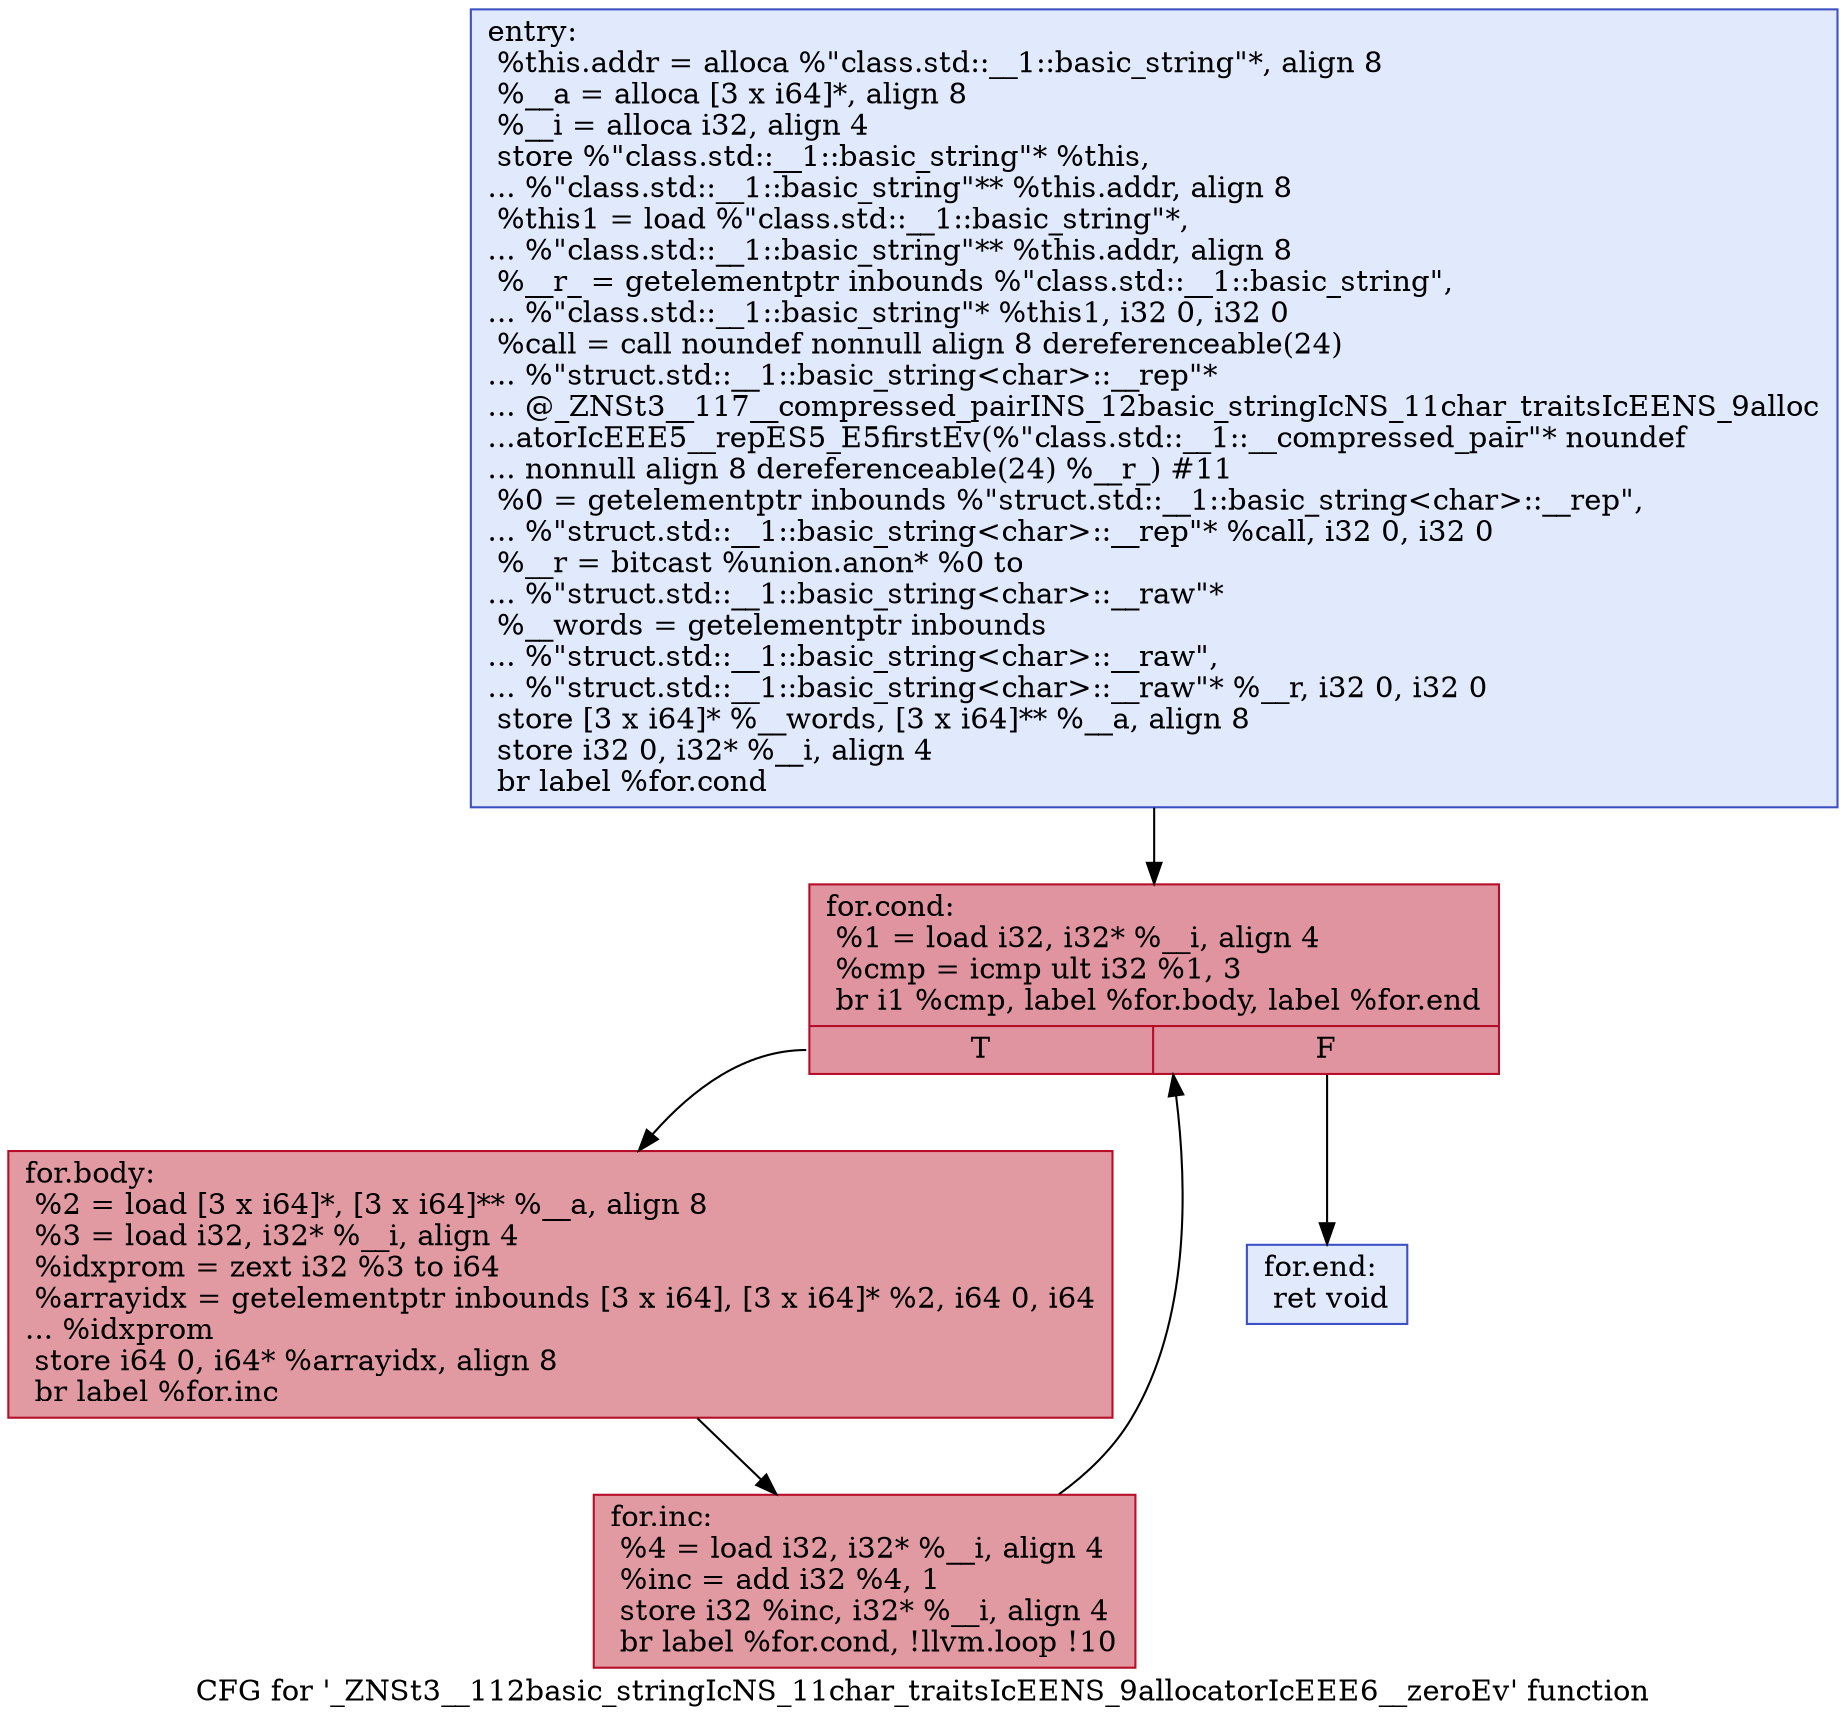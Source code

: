 digraph "CFG for '_ZNSt3__112basic_stringIcNS_11char_traitsIcEENS_9allocatorIcEEE6__zeroEv' function" {
	label="CFG for '_ZNSt3__112basic_stringIcNS_11char_traitsIcEENS_9allocatorIcEEE6__zeroEv' function";

	Node0x600003e7c500 [shape=record,color="#3d50c3ff", style=filled, fillcolor="#b9d0f970",label="{entry:\l  %this.addr = alloca %\"class.std::__1::basic_string\"*, align 8\l  %__a = alloca [3 x i64]*, align 8\l  %__i = alloca i32, align 4\l  store %\"class.std::__1::basic_string\"* %this,\l... %\"class.std::__1::basic_string\"** %this.addr, align 8\l  %this1 = load %\"class.std::__1::basic_string\"*,\l... %\"class.std::__1::basic_string\"** %this.addr, align 8\l  %__r_ = getelementptr inbounds %\"class.std::__1::basic_string\",\l... %\"class.std::__1::basic_string\"* %this1, i32 0, i32 0\l  %call = call noundef nonnull align 8 dereferenceable(24)\l... %\"struct.std::__1::basic_string\<char\>::__rep\"*\l... @_ZNSt3__117__compressed_pairINS_12basic_stringIcNS_11char_traitsIcEENS_9alloc\l...atorIcEEE5__repES5_E5firstEv(%\"class.std::__1::__compressed_pair\"* noundef\l... nonnull align 8 dereferenceable(24) %__r_) #11\l  %0 = getelementptr inbounds %\"struct.std::__1::basic_string\<char\>::__rep\",\l... %\"struct.std::__1::basic_string\<char\>::__rep\"* %call, i32 0, i32 0\l  %__r = bitcast %union.anon* %0 to\l... %\"struct.std::__1::basic_string\<char\>::__raw\"*\l  %__words = getelementptr inbounds\l... %\"struct.std::__1::basic_string\<char\>::__raw\",\l... %\"struct.std::__1::basic_string\<char\>::__raw\"* %__r, i32 0, i32 0\l  store [3 x i64]* %__words, [3 x i64]** %__a, align 8\l  store i32 0, i32* %__i, align 4\l  br label %for.cond\l}"];
	Node0x600003e7c500 -> Node0x600003e7c580;
	Node0x600003e7c580 [shape=record,color="#b70d28ff", style=filled, fillcolor="#b70d2870",label="{for.cond:                                         \l  %1 = load i32, i32* %__i, align 4\l  %cmp = icmp ult i32 %1, 3\l  br i1 %cmp, label %for.body, label %for.end\l|{<s0>T|<s1>F}}"];
	Node0x600003e7c580:s0 -> Node0x600003e7c5c0;
	Node0x600003e7c580:s1 -> Node0x600003e7c600;
	Node0x600003e7c5c0 [shape=record,color="#b70d28ff", style=filled, fillcolor="#bb1b2c70",label="{for.body:                                         \l  %2 = load [3 x i64]*, [3 x i64]** %__a, align 8\l  %3 = load i32, i32* %__i, align 4\l  %idxprom = zext i32 %3 to i64\l  %arrayidx = getelementptr inbounds [3 x i64], [3 x i64]* %2, i64 0, i64\l... %idxprom\l  store i64 0, i64* %arrayidx, align 8\l  br label %for.inc\l}"];
	Node0x600003e7c5c0 -> Node0x600003e7c640;
	Node0x600003e7c640 [shape=record,color="#b70d28ff", style=filled, fillcolor="#bb1b2c70",label="{for.inc:                                          \l  %4 = load i32, i32* %__i, align 4\l  %inc = add i32 %4, 1\l  store i32 %inc, i32* %__i, align 4\l  br label %for.cond, !llvm.loop !10\l}"];
	Node0x600003e7c640 -> Node0x600003e7c580;
	Node0x600003e7c600 [shape=record,color="#3d50c3ff", style=filled, fillcolor="#b9d0f970",label="{for.end:                                          \l  ret void\l}"];
}
